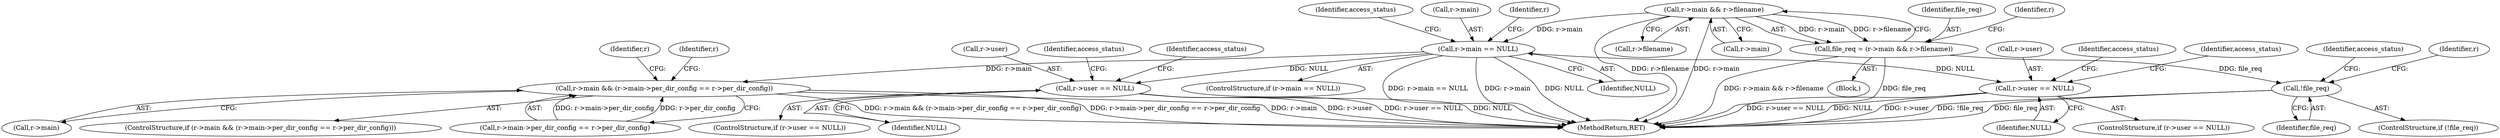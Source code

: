 digraph "0_httpd_cd2b7a26c776b0754fb98426a67804fd48118708@API" {
"1000119" [label="(Call,r->main && r->filename)"];
"1000117" [label="(Call,file_req = (r->main && r->filename))"];
"1000193" [label="(Call,!file_req)"];
"1000315" [label="(Call,r->main == NULL)"];
"1000364" [label="(Call,r->main && (r->main->per_dir_config == r->per_dir_config))"];
"1000449" [label="(Call,r->user == NULL)"];
"1000550" [label="(Call,r->user == NULL)"];
"1000198" [label="(Identifier,access_status)"];
"1000250" [label="(Identifier,r)"];
"1000316" [label="(Call,r->main)"];
"1000315" [label="(Call,r->main == NULL)"];
"1000319" [label="(Identifier,NULL)"];
"1000314" [label="(ControlStructure,if (r->main == NULL))"];
"1000194" [label="(Identifier,file_req)"];
"1000332" [label="(Identifier,r)"];
"1000448" [label="(ControlStructure,if (r->user == NULL))"];
"1000380" [label="(Identifier,r)"];
"1000117" [label="(Call,file_req = (r->main && r->filename))"];
"1000323" [label="(Identifier,access_status)"];
"1000466" [label="(Identifier,access_status)"];
"1000453" [label="(Identifier,NULL)"];
"1000120" [label="(Call,r->main)"];
"1000119" [label="(Call,r->main && r->filename)"];
"1000118" [label="(Identifier,file_req)"];
"1000449" [label="(Call,r->user == NULL)"];
"1000557" [label="(Identifier,access_status)"];
"1000554" [label="(Identifier,NULL)"];
"1000567" [label="(Identifier,access_status)"];
"1000635" [label="(MethodReturn,RET)"];
"1000549" [label="(ControlStructure,if (r->user == NULL))"];
"1000400" [label="(Identifier,r)"];
"1000551" [label="(Call,r->user)"];
"1000115" [label="(Block,)"];
"1000365" [label="(Call,r->main)"];
"1000450" [label="(Call,r->user)"];
"1000368" [label="(Call,r->main->per_dir_config == r->per_dir_config)"];
"1000550" [label="(Call,r->user == NULL)"];
"1000192" [label="(ControlStructure,if (!file_req))"];
"1000132" [label="(Identifier,r)"];
"1000193" [label="(Call,!file_req)"];
"1000363" [label="(ControlStructure,if (r->main && (r->main->per_dir_config == r->per_dir_config)))"];
"1000123" [label="(Call,r->filename)"];
"1000456" [label="(Identifier,access_status)"];
"1000364" [label="(Call,r->main && (r->main->per_dir_config == r->per_dir_config))"];
"1000119" -> "1000117"  [label="AST: "];
"1000119" -> "1000120"  [label="CFG: "];
"1000119" -> "1000123"  [label="CFG: "];
"1000120" -> "1000119"  [label="AST: "];
"1000123" -> "1000119"  [label="AST: "];
"1000117" -> "1000119"  [label="CFG: "];
"1000119" -> "1000635"  [label="DDG: r->filename"];
"1000119" -> "1000635"  [label="DDG: r->main"];
"1000119" -> "1000117"  [label="DDG: r->main"];
"1000119" -> "1000117"  [label="DDG: r->filename"];
"1000119" -> "1000315"  [label="DDG: r->main"];
"1000117" -> "1000115"  [label="AST: "];
"1000118" -> "1000117"  [label="AST: "];
"1000132" -> "1000117"  [label="CFG: "];
"1000117" -> "1000635"  [label="DDG: file_req"];
"1000117" -> "1000635"  [label="DDG: r->main && r->filename"];
"1000117" -> "1000193"  [label="DDG: file_req"];
"1000193" -> "1000192"  [label="AST: "];
"1000193" -> "1000194"  [label="CFG: "];
"1000194" -> "1000193"  [label="AST: "];
"1000198" -> "1000193"  [label="CFG: "];
"1000250" -> "1000193"  [label="CFG: "];
"1000193" -> "1000635"  [label="DDG: file_req"];
"1000193" -> "1000635"  [label="DDG: !file_req"];
"1000315" -> "1000314"  [label="AST: "];
"1000315" -> "1000319"  [label="CFG: "];
"1000316" -> "1000315"  [label="AST: "];
"1000319" -> "1000315"  [label="AST: "];
"1000323" -> "1000315"  [label="CFG: "];
"1000332" -> "1000315"  [label="CFG: "];
"1000315" -> "1000635"  [label="DDG: r->main == NULL"];
"1000315" -> "1000635"  [label="DDG: r->main"];
"1000315" -> "1000635"  [label="DDG: NULL"];
"1000315" -> "1000364"  [label="DDG: r->main"];
"1000315" -> "1000449"  [label="DDG: NULL"];
"1000315" -> "1000550"  [label="DDG: NULL"];
"1000364" -> "1000363"  [label="AST: "];
"1000364" -> "1000365"  [label="CFG: "];
"1000364" -> "1000368"  [label="CFG: "];
"1000365" -> "1000364"  [label="AST: "];
"1000368" -> "1000364"  [label="AST: "];
"1000380" -> "1000364"  [label="CFG: "];
"1000400" -> "1000364"  [label="CFG: "];
"1000364" -> "1000635"  [label="DDG: r->main"];
"1000364" -> "1000635"  [label="DDG: r->main && (r->main->per_dir_config == r->per_dir_config)"];
"1000364" -> "1000635"  [label="DDG: r->main->per_dir_config == r->per_dir_config"];
"1000368" -> "1000364"  [label="DDG: r->main->per_dir_config"];
"1000368" -> "1000364"  [label="DDG: r->per_dir_config"];
"1000449" -> "1000448"  [label="AST: "];
"1000449" -> "1000453"  [label="CFG: "];
"1000450" -> "1000449"  [label="AST: "];
"1000453" -> "1000449"  [label="AST: "];
"1000456" -> "1000449"  [label="CFG: "];
"1000466" -> "1000449"  [label="CFG: "];
"1000449" -> "1000635"  [label="DDG: r->user"];
"1000449" -> "1000635"  [label="DDG: r->user == NULL"];
"1000449" -> "1000635"  [label="DDG: NULL"];
"1000550" -> "1000549"  [label="AST: "];
"1000550" -> "1000554"  [label="CFG: "];
"1000551" -> "1000550"  [label="AST: "];
"1000554" -> "1000550"  [label="AST: "];
"1000557" -> "1000550"  [label="CFG: "];
"1000567" -> "1000550"  [label="CFG: "];
"1000550" -> "1000635"  [label="DDG: r->user == NULL"];
"1000550" -> "1000635"  [label="DDG: NULL"];
"1000550" -> "1000635"  [label="DDG: r->user"];
}
